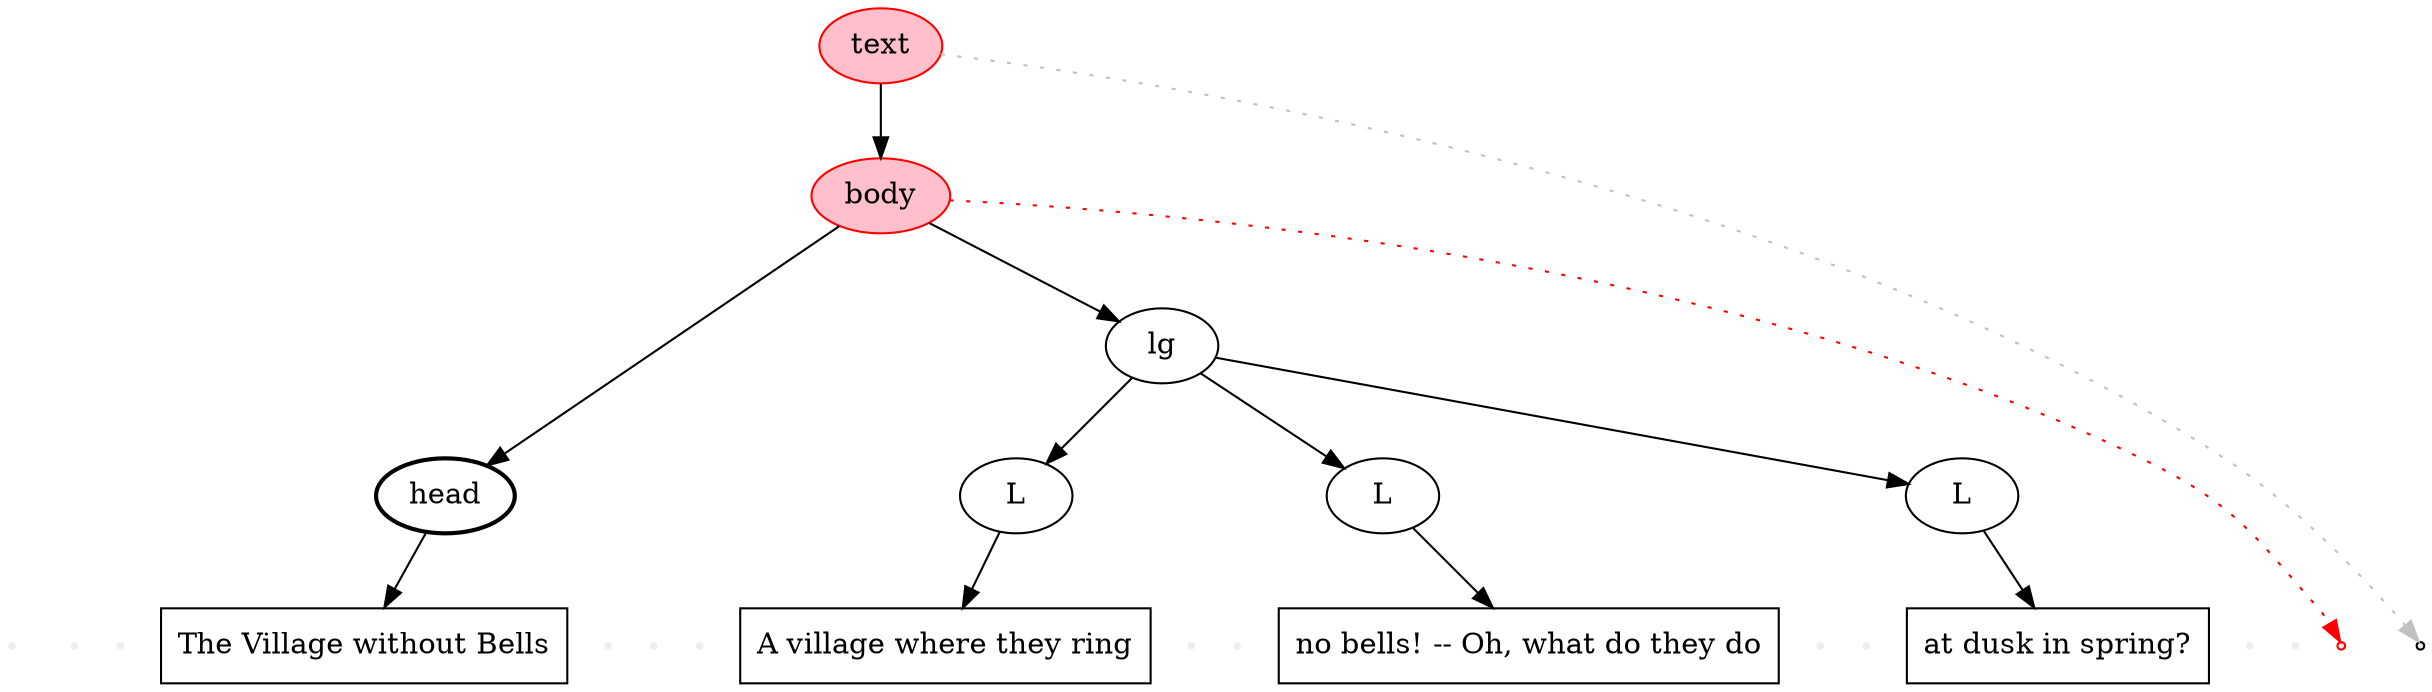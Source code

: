 digraph {
  node [shape=rectangle, ordering=out];
  edge [color=gray];
  
  subgraph {
  rank = same;
  node [color=black, shape=point, style=filled, fillcolor="#EEEEEE"];
  starttext [label="t\n(", color=transparent, style=invisible];
  startbody [label="b\n(", color=transparent];
  starthead [label="h\n(", color=transparent];
  endhead [label="h\n)", color=transparent];
  startlg [label="lg\n(", color=transparent];
  startl1 [label="l\n(", color=transparent];
  endl1 [label="l\n)", color=transparent];
  startl2 [label="l\n(", color=transparent];
  endl2 [label="l\n)", color=transparent];
  startl3 [label="l\n(", color=transparent];
  endl3 [label="l\n)", color=transparent];
  endlg [label="lg\n)", color=transparent];
  endbody [label="b\n)", color=red];
  endtext [label="t\nend"];

  node [color=black, shape=box, style=solid];
  // shape=plaintext makes them disappear too much
  
  pcd0 [label="The Village without Bells"];
  pcd1 [label="A village where they ring"];
  pcd2 [label="no bells! -- Oh, what do they do"];
  pcd3 [label="at dusk in spring?"]
   }

  node [shape=oval, color=gray, fontcolor=gray];
  text [color=red, fontcolor=black, style=filled, fillcolor=pink];
  body [color=red, fontcolor=black, style=filled, fillcolor=pink];
  head [color=black, fontcolor=black, style=bold];
  lg [color=black, fontcolor=black];
  l1 [label="L", color=black, fontcolor=black];
  l2 [label="L", color=black, fontcolor=black];
  l3 [label="L" color=black, fontcolor=black];
  text -> starttext [style=invisible, color=red, arrowhead=none];
  text -> body [color=black];
  text -> endtext [style=dotted];
  
  body -> startbody [style=invisible, color=red, arrowhead=none];
  body -> head [color=black];
  body -> lg [color=black];
  body -> endbody [style=dotted, color=red];

  head -> starthead [style=invisible, color=red, arrowhead=none];
  head -> pcd0 [color=black];
  head -> endhead [style=invisible, arrowhead=none, color=red];
  

  lg -> startlg [style=invisible, arrowhead=none, color=red];
  lg -> l1 [color=black];
  lg -> l2 [color=black];
  lg -> l3 [color=black];
  lg -> endlg [color=red, style=invisible, arrowhead=none];


  l1 -> startl1 [color=red, style=invisible, arrowhead=none];
  l1 -> pcd1 [color=black];
  l1 -> endl1 [color=red, style=invisible, arrowhead=none];
  

  l2 -> startl2 [color=red, style=invisible, arrowhead=none];
  l2 -> pcd2 [color=black];
  l2 -> endl2 [color=red, style=invisible, arrowhead=none];
  

  l3 -> startl3 [color=red, style=invisible, arrowhead=none];
  l3 -> pcd3 [color=black];
  l3 -> endl3 [color=red, style=invisible, arrowhead=none];
  
  
}